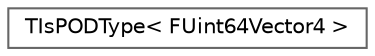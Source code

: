 digraph "Graphical Class Hierarchy"
{
 // INTERACTIVE_SVG=YES
 // LATEX_PDF_SIZE
  bgcolor="transparent";
  edge [fontname=Helvetica,fontsize=10,labelfontname=Helvetica,labelfontsize=10];
  node [fontname=Helvetica,fontsize=10,shape=box,height=0.2,width=0.4];
  rankdir="LR";
  Node0 [id="Node000000",label="TIsPODType\< FUint64Vector4 \>",height=0.2,width=0.4,color="grey40", fillcolor="white", style="filled",URL="$d3/de6/structTIsPODType_3_01FUint64Vector4_01_4.html",tooltip=" "];
}
